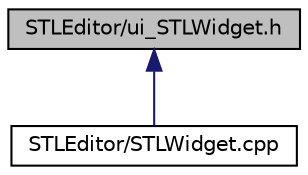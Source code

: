 digraph "STLEditor/ui_STLWidget.h"
{
 // LATEX_PDF_SIZE
  edge [fontname="Helvetica",fontsize="10",labelfontname="Helvetica",labelfontsize="10"];
  node [fontname="Helvetica",fontsize="10",shape=record];
  Node1 [label="STLEditor/ui_STLWidget.h",height=0.2,width=0.4,color="black", fillcolor="grey75", style="filled", fontcolor="black",tooltip=" "];
  Node1 -> Node2 [dir="back",color="midnightblue",fontsize="10",style="solid",fontname="Helvetica"];
  Node2 [label="STLEditor/STLWidget.cpp",height=0.2,width=0.4,color="black", fillcolor="white", style="filled",URL="$_s_t_l_widget_8cpp.html",tooltip=" "];
}
